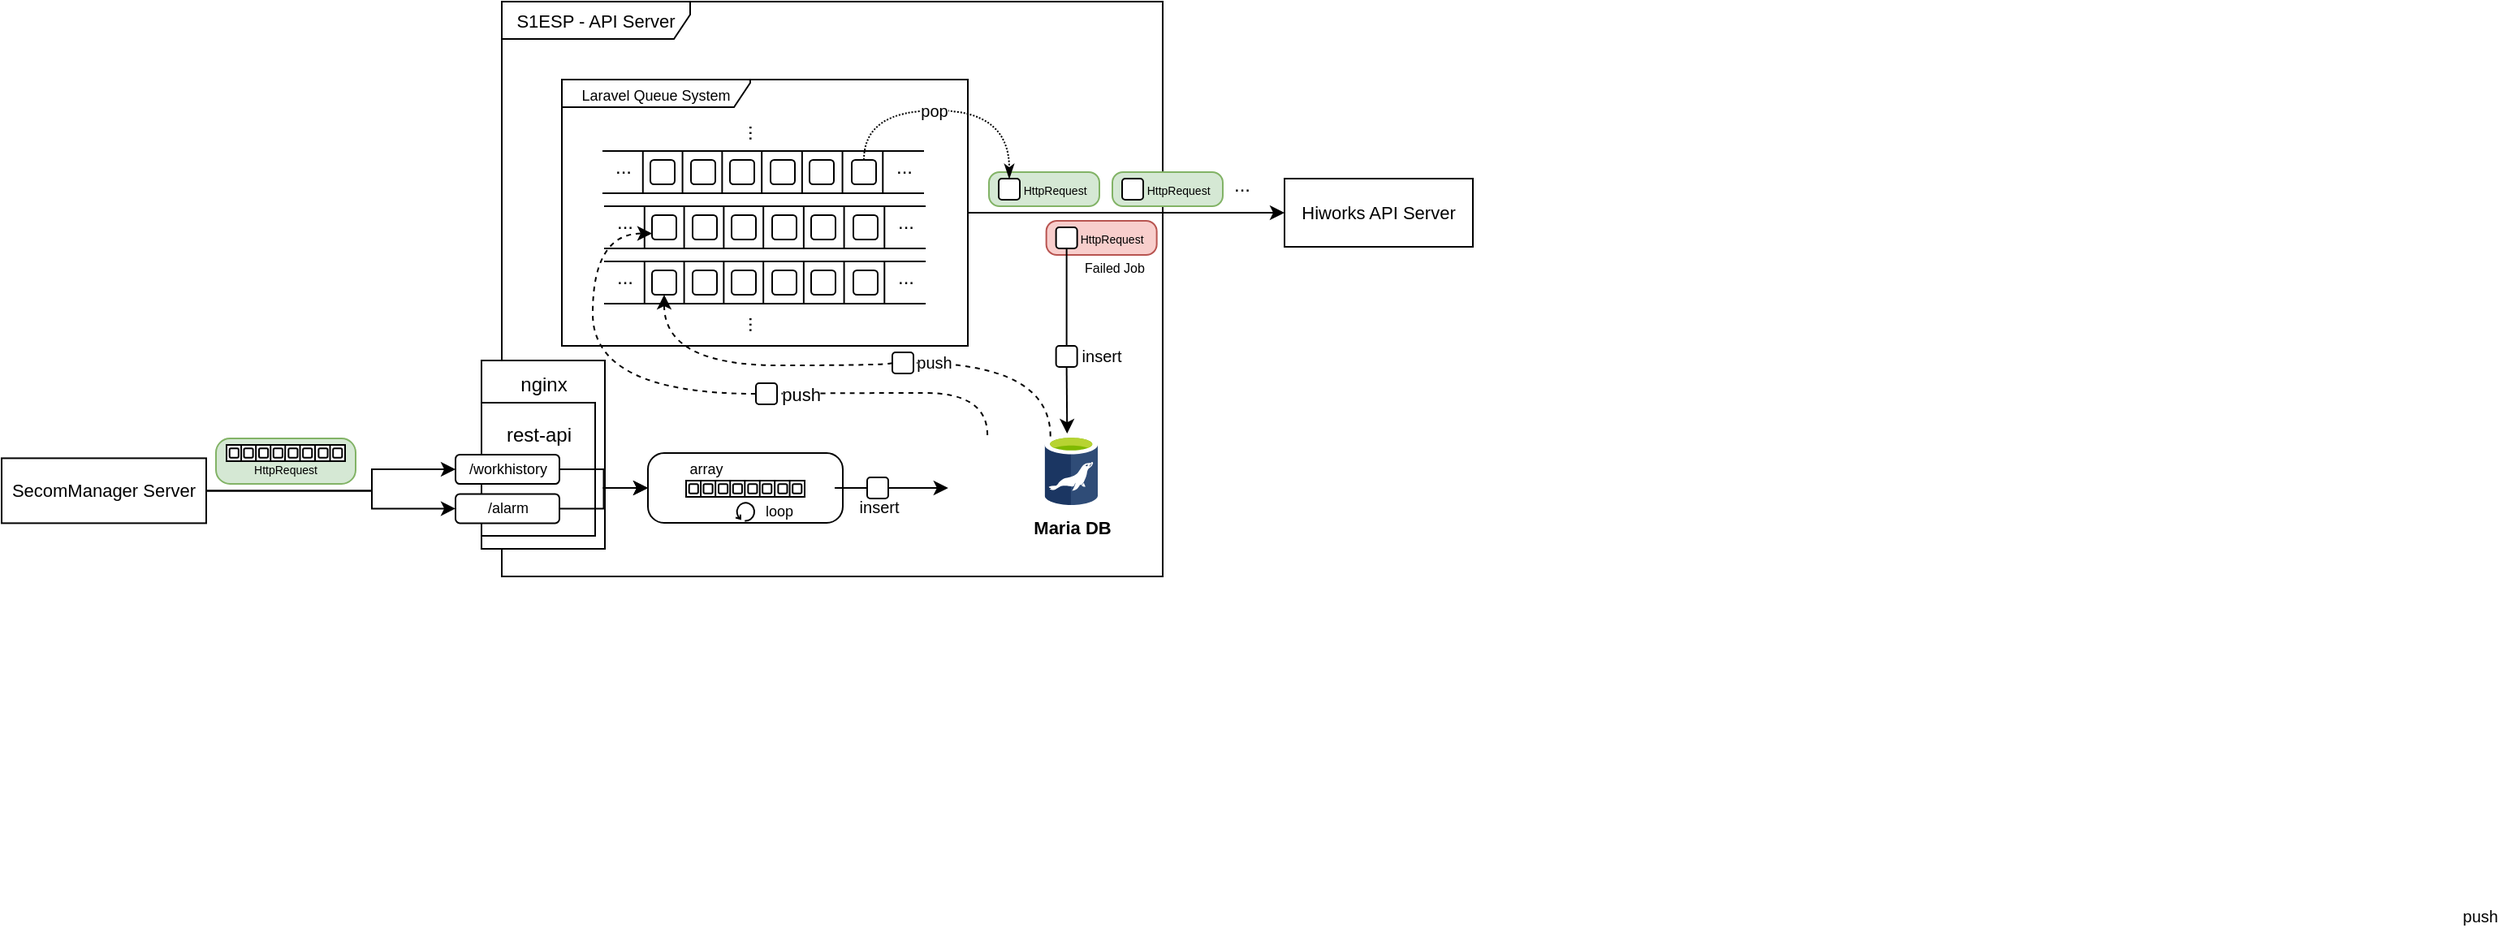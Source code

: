 <mxfile version="24.0.4" type="github">
  <diagram name="페이지-1" id="lGosDp3T9TM7N0VhiUiF">
    <mxGraphModel dx="1434" dy="761" grid="0" gridSize="10" guides="1" tooltips="1" connect="1" arrows="1" fold="1" page="1" pageScale="1" pageWidth="1169" pageHeight="827" math="0" shadow="0">
      <root>
        <mxCell id="0" />
        <mxCell id="1" parent="0" />
        <mxCell id="Lqf84lOBojtRBltQ2In1-2" value="&lt;font style=&quot;font-size: 11px;&quot;&gt;S1ESP - API Server&lt;/font&gt;" style="shape=umlFrame;whiteSpace=wrap;html=1;pointerEvents=0;width=116;height=23;" parent="1" vertex="1">
          <mxGeometry x="396" y="211" width="407" height="354" as="geometry" />
        </mxCell>
        <mxCell id="BP6PhcfmehH5XCsykjWn-40" style="edgeStyle=orthogonalEdgeStyle;rounded=0;orthogonalLoop=1;jettySize=auto;html=1;entryX=0;entryY=0.5;entryDx=0;entryDy=0;" edge="1" parent="1" source="Lqf84lOBojtRBltQ2In1-3" target="BP6PhcfmehH5XCsykjWn-104">
          <mxGeometry relative="1" as="geometry">
            <mxPoint x="290" y="524" as="targetPoint" />
            <Array as="points">
              <mxPoint x="316" y="512" />
              <mxPoint x="316" y="523" />
            </Array>
          </mxGeometry>
        </mxCell>
        <mxCell id="BP6PhcfmehH5XCsykjWn-208" style="edgeStyle=orthogonalEdgeStyle;rounded=0;orthogonalLoop=1;jettySize=auto;html=1;" edge="1" parent="1" source="Lqf84lOBojtRBltQ2In1-3" target="BP6PhcfmehH5XCsykjWn-103">
          <mxGeometry relative="1" as="geometry">
            <Array as="points">
              <mxPoint x="316" y="512" />
              <mxPoint x="316" y="499" />
            </Array>
          </mxGeometry>
        </mxCell>
        <mxCell id="Lqf84lOBojtRBltQ2In1-3" value="&lt;font style=&quot;font-size: 11px;&quot;&gt;SecomManager Server&lt;/font&gt;" style="html=1;whiteSpace=wrap;" parent="1" vertex="1">
          <mxGeometry x="88" y="492.2" width="126" height="40" as="geometry" />
        </mxCell>
        <mxCell id="Lqf84lOBojtRBltQ2In1-4" value="&lt;font style=&quot;font-size: 11px;&quot;&gt;Hiworks API Server&lt;/font&gt;" style="html=1;whiteSpace=wrap;" parent="1" vertex="1">
          <mxGeometry x="878" y="320" width="116" height="42" as="geometry" />
        </mxCell>
        <mxCell id="Lqf84lOBojtRBltQ2In1-8" value="" style="shape=image;verticalLabelPosition=bottom;labelBackgroundColor=default;verticalAlign=top;aspect=fixed;imageAspect=0;image=https://www.opc-router.de/wp-content/uploads/2021/03/mongodb_thumbnail.png;" parent="1" vertex="1">
          <mxGeometry x="670.91" y="478" width="48.33" height="65" as="geometry" />
        </mxCell>
        <mxCell id="Lqf84lOBojtRBltQ2In1-32" value="" style="group" parent="1" vertex="1" connectable="0">
          <mxGeometry x="459.5" y="337" width="197" height="26" as="geometry" />
        </mxCell>
        <mxCell id="Lqf84lOBojtRBltQ2In1-11" value="" style="shape=partialRectangle;whiteSpace=wrap;html=1;left=0;right=0;fillColor=none;" parent="Lqf84lOBojtRBltQ2In1-32" vertex="1">
          <mxGeometry width="97.579" height="26" as="geometry" />
        </mxCell>
        <mxCell id="Lqf84lOBojtRBltQ2In1-24" value="" style="endArrow=none;html=1;rounded=0;entryX=0.25;entryY=0;entryDx=0;entryDy=0;exitX=0.25;exitY=1;exitDx=0;exitDy=0;" parent="Lqf84lOBojtRBltQ2In1-32" source="Lqf84lOBojtRBltQ2In1-11" target="Lqf84lOBojtRBltQ2In1-11" edge="1">
          <mxGeometry width="50" height="50" relative="1" as="geometry">
            <mxPoint x="45.414" y="59.15" as="sourcePoint" />
            <mxPoint x="76.1" y="26.65" as="targetPoint" />
          </mxGeometry>
        </mxCell>
        <mxCell id="Lqf84lOBojtRBltQ2In1-25" value="" style="endArrow=none;html=1;rounded=0;entryX=0.5;entryY=0;entryDx=0;entryDy=0;exitX=0.5;exitY=1;exitDx=0;exitDy=0;" parent="Lqf84lOBojtRBltQ2In1-32" source="Lqf84lOBojtRBltQ2In1-11" target="Lqf84lOBojtRBltQ2In1-11" edge="1">
          <mxGeometry width="50" height="50" relative="1" as="geometry">
            <mxPoint x="48.483" y="32.5" as="sourcePoint" />
            <mxPoint x="48.483" y="-6.5" as="targetPoint" />
          </mxGeometry>
        </mxCell>
        <mxCell id="Lqf84lOBojtRBltQ2In1-26" value="" style="endArrow=none;html=1;rounded=0;entryX=0.75;entryY=0;entryDx=0;entryDy=0;exitX=0.75;exitY=1;exitDx=0;exitDy=0;" parent="Lqf84lOBojtRBltQ2In1-32" source="Lqf84lOBojtRBltQ2In1-11" target="Lqf84lOBojtRBltQ2In1-11" edge="1">
          <mxGeometry width="50" height="50" relative="1" as="geometry">
            <mxPoint x="54.62" y="39" as="sourcePoint" />
            <mxPoint x="54.62" as="targetPoint" />
          </mxGeometry>
        </mxCell>
        <mxCell id="Lqf84lOBojtRBltQ2In1-27" value="" style="shape=partialRectangle;whiteSpace=wrap;html=1;left=0;right=0;fillColor=none;" parent="Lqf84lOBojtRBltQ2In1-32" vertex="1">
          <mxGeometry x="97.579" width="99.421" height="26" as="geometry" />
        </mxCell>
        <mxCell id="Lqf84lOBojtRBltQ2In1-28" value="" style="endArrow=none;html=1;rounded=0;entryX=1;entryY=0;entryDx=0;entryDy=0;exitX=0;exitY=1;exitDx=0;exitDy=0;" parent="Lqf84lOBojtRBltQ2In1-32" source="Lqf84lOBojtRBltQ2In1-27" target="Lqf84lOBojtRBltQ2In1-11" edge="1">
          <mxGeometry width="50" height="50" relative="1" as="geometry">
            <mxPoint x="48.483" y="32.5" as="sourcePoint" />
            <mxPoint x="48.483" y="-6.5" as="targetPoint" />
          </mxGeometry>
        </mxCell>
        <mxCell id="Lqf84lOBojtRBltQ2In1-29" value="" style="endArrow=none;html=1;rounded=0;entryX=0.25;entryY=0;entryDx=0;entryDy=0;exitX=0.25;exitY=1;exitDx=0;exitDy=0;" parent="Lqf84lOBojtRBltQ2In1-32" source="Lqf84lOBojtRBltQ2In1-27" target="Lqf84lOBojtRBltQ2In1-27" edge="1">
          <mxGeometry width="50" height="50" relative="1" as="geometry">
            <mxPoint x="54.62" y="39" as="sourcePoint" />
            <mxPoint x="54.62" as="targetPoint" />
          </mxGeometry>
        </mxCell>
        <mxCell id="Lqf84lOBojtRBltQ2In1-30" value="" style="endArrow=none;html=1;rounded=0;entryX=0.5;entryY=0;entryDx=0;entryDy=0;exitX=0.5;exitY=1;exitDx=0;exitDy=0;" parent="Lqf84lOBojtRBltQ2In1-32" source="Lqf84lOBojtRBltQ2In1-27" target="Lqf84lOBojtRBltQ2In1-27" edge="1">
          <mxGeometry width="50" height="50" relative="1" as="geometry">
            <mxPoint x="60.757" y="45.5" as="sourcePoint" />
            <mxPoint x="60.757" y="6.5" as="targetPoint" />
          </mxGeometry>
        </mxCell>
        <mxCell id="Lqf84lOBojtRBltQ2In1-31" value="" style="endArrow=none;html=1;rounded=0;entryX=0.75;entryY=0;entryDx=0;entryDy=0;exitX=0.75;exitY=1;exitDx=0;exitDy=0;" parent="Lqf84lOBojtRBltQ2In1-32" source="Lqf84lOBojtRBltQ2In1-27" target="Lqf84lOBojtRBltQ2In1-27" edge="1">
          <mxGeometry width="50" height="50" relative="1" as="geometry">
            <mxPoint x="66.894" y="52" as="sourcePoint" />
            <mxPoint x="66.894" y="13" as="targetPoint" />
          </mxGeometry>
        </mxCell>
        <mxCell id="Lqf84lOBojtRBltQ2In1-36" value="" style="rounded=1;whiteSpace=wrap;html=1;" parent="Lqf84lOBojtRBltQ2In1-32" vertex="1">
          <mxGeometry x="78" y="5.5" width="15" height="15" as="geometry" />
        </mxCell>
        <mxCell id="Lqf84lOBojtRBltQ2In1-37" value="" style="rounded=1;whiteSpace=wrap;html=1;" parent="Lqf84lOBojtRBltQ2In1-32" vertex="1">
          <mxGeometry x="29" y="5.5" width="15" height="15" as="geometry" />
        </mxCell>
        <mxCell id="Lqf84lOBojtRBltQ2In1-38" value="" style="rounded=1;whiteSpace=wrap;html=1;" parent="Lqf84lOBojtRBltQ2In1-32" vertex="1">
          <mxGeometry x="54" y="5.5" width="15" height="15" as="geometry" />
        </mxCell>
        <mxCell id="Lqf84lOBojtRBltQ2In1-39" value="" style="rounded=1;whiteSpace=wrap;html=1;" parent="Lqf84lOBojtRBltQ2In1-32" vertex="1">
          <mxGeometry x="103" y="5.5" width="15" height="15" as="geometry" />
        </mxCell>
        <mxCell id="Lqf84lOBojtRBltQ2In1-40" value="" style="rounded=1;whiteSpace=wrap;html=1;" parent="Lqf84lOBojtRBltQ2In1-32" vertex="1">
          <mxGeometry x="127" y="5.5" width="15" height="15" as="geometry" />
        </mxCell>
        <mxCell id="Lqf84lOBojtRBltQ2In1-41" value="" style="rounded=1;whiteSpace=wrap;html=1;" parent="Lqf84lOBojtRBltQ2In1-32" vertex="1">
          <mxGeometry x="153" y="5.5" width="15" height="15" as="geometry" />
        </mxCell>
        <mxCell id="Lqf84lOBojtRBltQ2In1-43" value="..." style="text;html=1;align=center;verticalAlign=bottom;whiteSpace=wrap;rounded=0;" parent="Lqf84lOBojtRBltQ2In1-32" vertex="1">
          <mxGeometry x="6" y="6.75" width="12" height="12.5" as="geometry" />
        </mxCell>
        <mxCell id="Lqf84lOBojtRBltQ2In1-44" value="..." style="text;html=1;align=center;verticalAlign=bottom;whiteSpace=wrap;rounded=0;" parent="Lqf84lOBojtRBltQ2In1-32" vertex="1">
          <mxGeometry x="179" y="6.75" width="12" height="12.5" as="geometry" />
        </mxCell>
        <mxCell id="BP6PhcfmehH5XCsykjWn-3" value="&lt;div&gt;&lt;span style=&quot;background-color: initial;&quot;&gt;nginx&lt;/span&gt;&lt;/div&gt;&lt;div&gt;&lt;span style=&quot;background-color: initial;&quot;&gt;&lt;br&gt;&lt;/span&gt;&lt;/div&gt;&lt;div&gt;&lt;span style=&quot;background-color: initial;&quot;&gt;&lt;br&gt;&lt;/span&gt;&lt;/div&gt;&lt;div&gt;&lt;span style=&quot;background-color: initial;&quot;&gt;&lt;br&gt;&lt;/span&gt;&lt;/div&gt;&lt;div&gt;&lt;span style=&quot;background-color: initial;&quot;&gt;&lt;br&gt;&lt;/span&gt;&lt;/div&gt;&lt;div&gt;&lt;span style=&quot;background-color: initial;&quot;&gt;&lt;br&gt;&lt;/span&gt;&lt;/div&gt;&lt;div&gt;&lt;br&gt;&lt;/div&gt;" style="rounded=0;whiteSpace=wrap;html=1;" vertex="1" parent="1">
          <mxGeometry x="383.5" y="432" width="76" height="116" as="geometry" />
        </mxCell>
        <mxCell id="BP6PhcfmehH5XCsykjWn-5" value="&lt;div&gt;&lt;span style=&quot;background-color: initial;&quot;&gt;rest-api&lt;/span&gt;&lt;/div&gt;&lt;div&gt;&lt;span style=&quot;background-color: initial;&quot;&gt;&lt;br&gt;&lt;/span&gt;&lt;/div&gt;&lt;div&gt;&lt;span style=&quot;background-color: initial;&quot;&gt;&lt;br&gt;&lt;/span&gt;&lt;/div&gt;&lt;div&gt;&lt;span style=&quot;background-color: initial;&quot;&gt;&lt;br&gt;&lt;/span&gt;&lt;/div&gt;" style="rounded=0;whiteSpace=wrap;html=1;" vertex="1" parent="1">
          <mxGeometry x="383.5" y="458" width="70" height="82" as="geometry" />
        </mxCell>
        <mxCell id="BP6PhcfmehH5XCsykjWn-42" value="" style="group" vertex="1" connectable="0" parent="1">
          <mxGeometry x="458.5" y="303" width="197" height="26" as="geometry" />
        </mxCell>
        <mxCell id="BP6PhcfmehH5XCsykjWn-43" value="" style="shape=partialRectangle;whiteSpace=wrap;html=1;left=0;right=0;fillColor=none;" vertex="1" parent="BP6PhcfmehH5XCsykjWn-42">
          <mxGeometry width="97.579" height="26" as="geometry" />
        </mxCell>
        <mxCell id="BP6PhcfmehH5XCsykjWn-44" value="" style="endArrow=none;html=1;rounded=0;entryX=0.25;entryY=0;entryDx=0;entryDy=0;exitX=0.25;exitY=1;exitDx=0;exitDy=0;" edge="1" parent="BP6PhcfmehH5XCsykjWn-42" source="BP6PhcfmehH5XCsykjWn-43" target="BP6PhcfmehH5XCsykjWn-43">
          <mxGeometry width="50" height="50" relative="1" as="geometry">
            <mxPoint x="45.414" y="59.15" as="sourcePoint" />
            <mxPoint x="76.1" y="26.65" as="targetPoint" />
          </mxGeometry>
        </mxCell>
        <mxCell id="BP6PhcfmehH5XCsykjWn-45" value="" style="endArrow=none;html=1;rounded=0;entryX=0.5;entryY=0;entryDx=0;entryDy=0;exitX=0.5;exitY=1;exitDx=0;exitDy=0;" edge="1" parent="BP6PhcfmehH5XCsykjWn-42" source="BP6PhcfmehH5XCsykjWn-43" target="BP6PhcfmehH5XCsykjWn-43">
          <mxGeometry width="50" height="50" relative="1" as="geometry">
            <mxPoint x="48.483" y="32.5" as="sourcePoint" />
            <mxPoint x="48.483" y="-6.5" as="targetPoint" />
          </mxGeometry>
        </mxCell>
        <mxCell id="BP6PhcfmehH5XCsykjWn-46" value="" style="endArrow=none;html=1;rounded=0;entryX=0.75;entryY=0;entryDx=0;entryDy=0;exitX=0.75;exitY=1;exitDx=0;exitDy=0;" edge="1" parent="BP6PhcfmehH5XCsykjWn-42" source="BP6PhcfmehH5XCsykjWn-43" target="BP6PhcfmehH5XCsykjWn-43">
          <mxGeometry width="50" height="50" relative="1" as="geometry">
            <mxPoint x="54.62" y="39" as="sourcePoint" />
            <mxPoint x="54.62" as="targetPoint" />
          </mxGeometry>
        </mxCell>
        <mxCell id="BP6PhcfmehH5XCsykjWn-47" value="" style="shape=partialRectangle;whiteSpace=wrap;html=1;left=0;right=0;fillColor=none;" vertex="1" parent="BP6PhcfmehH5XCsykjWn-42">
          <mxGeometry x="97.579" width="99.421" height="26" as="geometry" />
        </mxCell>
        <mxCell id="BP6PhcfmehH5XCsykjWn-48" value="" style="endArrow=none;html=1;rounded=0;entryX=1;entryY=0;entryDx=0;entryDy=0;exitX=0;exitY=1;exitDx=0;exitDy=0;" edge="1" parent="BP6PhcfmehH5XCsykjWn-42" source="BP6PhcfmehH5XCsykjWn-47" target="BP6PhcfmehH5XCsykjWn-43">
          <mxGeometry width="50" height="50" relative="1" as="geometry">
            <mxPoint x="48.483" y="32.5" as="sourcePoint" />
            <mxPoint x="48.483" y="-6.5" as="targetPoint" />
          </mxGeometry>
        </mxCell>
        <mxCell id="BP6PhcfmehH5XCsykjWn-49" value="" style="endArrow=none;html=1;rounded=0;entryX=0.25;entryY=0;entryDx=0;entryDy=0;exitX=0.25;exitY=1;exitDx=0;exitDy=0;" edge="1" parent="BP6PhcfmehH5XCsykjWn-42" source="BP6PhcfmehH5XCsykjWn-47" target="BP6PhcfmehH5XCsykjWn-47">
          <mxGeometry width="50" height="50" relative="1" as="geometry">
            <mxPoint x="54.62" y="39" as="sourcePoint" />
            <mxPoint x="54.62" as="targetPoint" />
          </mxGeometry>
        </mxCell>
        <mxCell id="BP6PhcfmehH5XCsykjWn-50" value="" style="endArrow=none;html=1;rounded=0;entryX=0.5;entryY=0;entryDx=0;entryDy=0;exitX=0.5;exitY=1;exitDx=0;exitDy=0;" edge="1" parent="BP6PhcfmehH5XCsykjWn-42" source="BP6PhcfmehH5XCsykjWn-47" target="BP6PhcfmehH5XCsykjWn-47">
          <mxGeometry width="50" height="50" relative="1" as="geometry">
            <mxPoint x="60.757" y="45.5" as="sourcePoint" />
            <mxPoint x="60.757" y="6.5" as="targetPoint" />
          </mxGeometry>
        </mxCell>
        <mxCell id="BP6PhcfmehH5XCsykjWn-51" value="" style="endArrow=none;html=1;rounded=0;entryX=0.75;entryY=0;entryDx=0;entryDy=0;exitX=0.75;exitY=1;exitDx=0;exitDy=0;" edge="1" parent="BP6PhcfmehH5XCsykjWn-42" source="BP6PhcfmehH5XCsykjWn-47" target="BP6PhcfmehH5XCsykjWn-47">
          <mxGeometry width="50" height="50" relative="1" as="geometry">
            <mxPoint x="66.894" y="52" as="sourcePoint" />
            <mxPoint x="66.894" y="13" as="targetPoint" />
          </mxGeometry>
        </mxCell>
        <mxCell id="BP6PhcfmehH5XCsykjWn-52" value="" style="rounded=1;whiteSpace=wrap;html=1;" vertex="1" parent="BP6PhcfmehH5XCsykjWn-42">
          <mxGeometry x="78" y="5.5" width="15" height="15" as="geometry" />
        </mxCell>
        <mxCell id="BP6PhcfmehH5XCsykjWn-53" value="" style="rounded=1;whiteSpace=wrap;html=1;" vertex="1" parent="BP6PhcfmehH5XCsykjWn-42">
          <mxGeometry x="29" y="5.5" width="15" height="15" as="geometry" />
        </mxCell>
        <mxCell id="BP6PhcfmehH5XCsykjWn-54" value="" style="rounded=1;whiteSpace=wrap;html=1;" vertex="1" parent="BP6PhcfmehH5XCsykjWn-42">
          <mxGeometry x="54" y="5.5" width="15" height="15" as="geometry" />
        </mxCell>
        <mxCell id="BP6PhcfmehH5XCsykjWn-55" value="" style="rounded=1;whiteSpace=wrap;html=1;" vertex="1" parent="BP6PhcfmehH5XCsykjWn-42">
          <mxGeometry x="103" y="5.5" width="15" height="15" as="geometry" />
        </mxCell>
        <mxCell id="BP6PhcfmehH5XCsykjWn-56" value="" style="rounded=1;whiteSpace=wrap;html=1;" vertex="1" parent="BP6PhcfmehH5XCsykjWn-42">
          <mxGeometry x="127" y="5.5" width="15" height="15" as="geometry" />
        </mxCell>
        <mxCell id="BP6PhcfmehH5XCsykjWn-57" value="" style="rounded=1;whiteSpace=wrap;html=1;" vertex="1" parent="BP6PhcfmehH5XCsykjWn-42">
          <mxGeometry x="153" y="5.5" width="15" height="15" as="geometry" />
        </mxCell>
        <mxCell id="BP6PhcfmehH5XCsykjWn-58" value="..." style="text;html=1;align=center;verticalAlign=bottom;whiteSpace=wrap;rounded=0;" vertex="1" parent="BP6PhcfmehH5XCsykjWn-42">
          <mxGeometry x="6" y="6.75" width="12" height="12.5" as="geometry" />
        </mxCell>
        <mxCell id="BP6PhcfmehH5XCsykjWn-59" value="..." style="text;html=1;align=center;verticalAlign=bottom;whiteSpace=wrap;rounded=0;" vertex="1" parent="BP6PhcfmehH5XCsykjWn-42">
          <mxGeometry x="179" y="6.75" width="12" height="12.5" as="geometry" />
        </mxCell>
        <mxCell id="BP6PhcfmehH5XCsykjWn-128" style="edgeStyle=orthogonalEdgeStyle;rounded=0;orthogonalLoop=1;jettySize=auto;html=1;entryX=0;entryY=0.5;entryDx=0;entryDy=0;" edge="1" parent="1" source="BP6PhcfmehH5XCsykjWn-80" target="Lqf84lOBojtRBltQ2In1-4">
          <mxGeometry relative="1" as="geometry" />
        </mxCell>
        <mxCell id="BP6PhcfmehH5XCsykjWn-80" value="&lt;font style=&quot;font-size: 9px;&quot;&gt;Laravel Queue System&lt;/font&gt;" style="shape=umlFrame;whiteSpace=wrap;html=1;pointerEvents=0;width=116;height=17;" vertex="1" parent="1">
          <mxGeometry x="433" y="259" width="250" height="164" as="geometry" />
        </mxCell>
        <mxCell id="BP6PhcfmehH5XCsykjWn-81" value="" style="group" vertex="1" connectable="0" parent="1">
          <mxGeometry x="459.5" y="371" width="197" height="26" as="geometry" />
        </mxCell>
        <mxCell id="BP6PhcfmehH5XCsykjWn-82" value="" style="shape=partialRectangle;whiteSpace=wrap;html=1;left=0;right=0;fillColor=none;" vertex="1" parent="BP6PhcfmehH5XCsykjWn-81">
          <mxGeometry width="97.579" height="26" as="geometry" />
        </mxCell>
        <mxCell id="BP6PhcfmehH5XCsykjWn-83" value="" style="endArrow=none;html=1;rounded=0;entryX=0.25;entryY=0;entryDx=0;entryDy=0;exitX=0.25;exitY=1;exitDx=0;exitDy=0;" edge="1" parent="BP6PhcfmehH5XCsykjWn-81" source="BP6PhcfmehH5XCsykjWn-82" target="BP6PhcfmehH5XCsykjWn-82">
          <mxGeometry width="50" height="50" relative="1" as="geometry">
            <mxPoint x="45.414" y="59.15" as="sourcePoint" />
            <mxPoint x="76.1" y="26.65" as="targetPoint" />
          </mxGeometry>
        </mxCell>
        <mxCell id="BP6PhcfmehH5XCsykjWn-84" value="" style="endArrow=none;html=1;rounded=0;entryX=0.5;entryY=0;entryDx=0;entryDy=0;exitX=0.5;exitY=1;exitDx=0;exitDy=0;" edge="1" parent="BP6PhcfmehH5XCsykjWn-81" source="BP6PhcfmehH5XCsykjWn-82" target="BP6PhcfmehH5XCsykjWn-82">
          <mxGeometry width="50" height="50" relative="1" as="geometry">
            <mxPoint x="48.483" y="32.5" as="sourcePoint" />
            <mxPoint x="48.483" y="-6.5" as="targetPoint" />
          </mxGeometry>
        </mxCell>
        <mxCell id="BP6PhcfmehH5XCsykjWn-85" value="" style="endArrow=none;html=1;rounded=0;entryX=0.75;entryY=0;entryDx=0;entryDy=0;exitX=0.75;exitY=1;exitDx=0;exitDy=0;" edge="1" parent="BP6PhcfmehH5XCsykjWn-81" source="BP6PhcfmehH5XCsykjWn-82" target="BP6PhcfmehH5XCsykjWn-82">
          <mxGeometry width="50" height="50" relative="1" as="geometry">
            <mxPoint x="54.62" y="39" as="sourcePoint" />
            <mxPoint x="54.62" as="targetPoint" />
          </mxGeometry>
        </mxCell>
        <mxCell id="BP6PhcfmehH5XCsykjWn-86" value="" style="shape=partialRectangle;whiteSpace=wrap;html=1;left=0;right=0;fillColor=none;" vertex="1" parent="BP6PhcfmehH5XCsykjWn-81">
          <mxGeometry x="97.579" width="99.421" height="26" as="geometry" />
        </mxCell>
        <mxCell id="BP6PhcfmehH5XCsykjWn-87" value="" style="endArrow=none;html=1;rounded=0;entryX=1;entryY=0;entryDx=0;entryDy=0;exitX=0;exitY=1;exitDx=0;exitDy=0;" edge="1" parent="BP6PhcfmehH5XCsykjWn-81" source="BP6PhcfmehH5XCsykjWn-86" target="BP6PhcfmehH5XCsykjWn-82">
          <mxGeometry width="50" height="50" relative="1" as="geometry">
            <mxPoint x="48.483" y="32.5" as="sourcePoint" />
            <mxPoint x="48.483" y="-6.5" as="targetPoint" />
          </mxGeometry>
        </mxCell>
        <mxCell id="BP6PhcfmehH5XCsykjWn-88" value="" style="endArrow=none;html=1;rounded=0;entryX=0.25;entryY=0;entryDx=0;entryDy=0;exitX=0.25;exitY=1;exitDx=0;exitDy=0;" edge="1" parent="BP6PhcfmehH5XCsykjWn-81" source="BP6PhcfmehH5XCsykjWn-86" target="BP6PhcfmehH5XCsykjWn-86">
          <mxGeometry width="50" height="50" relative="1" as="geometry">
            <mxPoint x="54.62" y="39" as="sourcePoint" />
            <mxPoint x="54.62" as="targetPoint" />
          </mxGeometry>
        </mxCell>
        <mxCell id="BP6PhcfmehH5XCsykjWn-89" value="" style="endArrow=none;html=1;rounded=0;entryX=0.5;entryY=0;entryDx=0;entryDy=0;exitX=0.5;exitY=1;exitDx=0;exitDy=0;" edge="1" parent="BP6PhcfmehH5XCsykjWn-81" source="BP6PhcfmehH5XCsykjWn-86" target="BP6PhcfmehH5XCsykjWn-86">
          <mxGeometry width="50" height="50" relative="1" as="geometry">
            <mxPoint x="60.757" y="45.5" as="sourcePoint" />
            <mxPoint x="60.757" y="6.5" as="targetPoint" />
          </mxGeometry>
        </mxCell>
        <mxCell id="BP6PhcfmehH5XCsykjWn-90" value="" style="endArrow=none;html=1;rounded=0;entryX=0.75;entryY=0;entryDx=0;entryDy=0;exitX=0.75;exitY=1;exitDx=0;exitDy=0;" edge="1" parent="BP6PhcfmehH5XCsykjWn-81" source="BP6PhcfmehH5XCsykjWn-86" target="BP6PhcfmehH5XCsykjWn-86">
          <mxGeometry width="50" height="50" relative="1" as="geometry">
            <mxPoint x="66.894" y="52" as="sourcePoint" />
            <mxPoint x="66.894" y="13" as="targetPoint" />
          </mxGeometry>
        </mxCell>
        <mxCell id="BP6PhcfmehH5XCsykjWn-91" value="" style="rounded=1;whiteSpace=wrap;html=1;" vertex="1" parent="BP6PhcfmehH5XCsykjWn-81">
          <mxGeometry x="78" y="5.5" width="15" height="15" as="geometry" />
        </mxCell>
        <mxCell id="BP6PhcfmehH5XCsykjWn-92" value="" style="rounded=1;whiteSpace=wrap;html=1;" vertex="1" parent="BP6PhcfmehH5XCsykjWn-81">
          <mxGeometry x="29" y="5.5" width="15" height="15" as="geometry" />
        </mxCell>
        <mxCell id="BP6PhcfmehH5XCsykjWn-93" value="" style="rounded=1;whiteSpace=wrap;html=1;" vertex="1" parent="BP6PhcfmehH5XCsykjWn-81">
          <mxGeometry x="54" y="5.5" width="15" height="15" as="geometry" />
        </mxCell>
        <mxCell id="BP6PhcfmehH5XCsykjWn-94" value="" style="rounded=1;whiteSpace=wrap;html=1;" vertex="1" parent="BP6PhcfmehH5XCsykjWn-81">
          <mxGeometry x="103" y="5.5" width="15" height="15" as="geometry" />
        </mxCell>
        <mxCell id="BP6PhcfmehH5XCsykjWn-95" value="" style="rounded=1;whiteSpace=wrap;html=1;" vertex="1" parent="BP6PhcfmehH5XCsykjWn-81">
          <mxGeometry x="127" y="5.5" width="15" height="15" as="geometry" />
        </mxCell>
        <mxCell id="BP6PhcfmehH5XCsykjWn-96" value="&lt;span style=&quot;color: rgba(0, 0, 0, 0); font-family: monospace; font-size: 0px; text-align: start; text-wrap: nowrap;&quot;&gt;%3CmxGraphModel%3E%3Croot%3E%3CmxCell%20id%3D%220%22%2F%3E%3CmxCell%20id%3D%221%22%20parent%3D%220%22%2F%3E%3CmxCell%20id%3D%222%22%20value%3D%22%26lt%3Bfont%20style%3D%26quot%3Bfont-size%3A%209px%3B%26quot%3B%26gt%3Barray%26lt%3B%2Ffont%26gt%3B%22%20style%3D%22text%3Bhtml%3D1%3Balign%3Dcenter%3BverticalAlign%3Dmiddle%3BwhiteSpace%3Dwrap%3Brounded%3D0%3B%22%20vertex%3D%221%22%20parent%3D%221%22%3E%3CmxGeometry%20x%3D%22486%22%20y%3D%22507.0%22%20width%3D%2242%22%20height%3D%2210%22%20as%3D%22geometry%22%2F%3E%3C%2FmxCell%3E%3C%2Froot%3E%3C%2FmxGraphModel%3E&lt;/span&gt;" style="rounded=1;whiteSpace=wrap;html=1;" vertex="1" parent="BP6PhcfmehH5XCsykjWn-81">
          <mxGeometry x="153" y="5.5" width="15" height="15" as="geometry" />
        </mxCell>
        <mxCell id="BP6PhcfmehH5XCsykjWn-97" value="..." style="text;html=1;align=center;verticalAlign=bottom;whiteSpace=wrap;rounded=0;" vertex="1" parent="BP6PhcfmehH5XCsykjWn-81">
          <mxGeometry x="6" y="6.75" width="12" height="12.5" as="geometry" />
        </mxCell>
        <mxCell id="BP6PhcfmehH5XCsykjWn-98" value="..." style="text;html=1;align=center;verticalAlign=bottom;whiteSpace=wrap;rounded=0;" vertex="1" parent="BP6PhcfmehH5XCsykjWn-81">
          <mxGeometry x="179" y="6.75" width="12" height="12.5" as="geometry" />
        </mxCell>
        <mxCell id="BP6PhcfmehH5XCsykjWn-99" value="..." style="text;html=1;align=center;verticalAlign=bottom;whiteSpace=wrap;rounded=0;rotation=90;" vertex="1" parent="1">
          <mxGeometry x="543.58" y="404" width="12" height="12.5" as="geometry" />
        </mxCell>
        <mxCell id="BP6PhcfmehH5XCsykjWn-100" value="..." style="text;html=1;align=center;verticalAlign=bottom;whiteSpace=wrap;rounded=0;rotation=90;" vertex="1" parent="1">
          <mxGeometry x="543.58" y="286" width="12" height="12.5" as="geometry" />
        </mxCell>
        <mxCell id="BP6PhcfmehH5XCsykjWn-103" value="/workhistory" style="rounded=1;whiteSpace=wrap;html=1;fontSize=9;" vertex="1" parent="1">
          <mxGeometry x="367.5" y="490" width="64" height="18" as="geometry" />
        </mxCell>
        <mxCell id="BP6PhcfmehH5XCsykjWn-104" value="/alarm" style="rounded=1;whiteSpace=wrap;html=1;fontSize=9;" vertex="1" parent="1">
          <mxGeometry x="367.5" y="514.2" width="64" height="18" as="geometry" />
        </mxCell>
        <mxCell id="BP6PhcfmehH5XCsykjWn-115" style="edgeStyle=orthogonalEdgeStyle;rounded=0;orthogonalLoop=1;jettySize=auto;html=1;entryX=0;entryY=0.5;entryDx=0;entryDy=0;" edge="1" parent="1" source="BP6PhcfmehH5XCsykjWn-160" target="Lqf84lOBojtRBltQ2In1-8">
          <mxGeometry relative="1" as="geometry" />
        </mxCell>
        <mxCell id="BP6PhcfmehH5XCsykjWn-166" value="insert" style="edgeLabel;html=1;align=center;verticalAlign=middle;resizable=0;points=[];fontSize=10;" vertex="1" connectable="0" parent="BP6PhcfmehH5XCsykjWn-115">
          <mxGeometry x="-0.424" y="3" relative="1" as="geometry">
            <mxPoint x="-19" y="14" as="offset" />
          </mxGeometry>
        </mxCell>
        <mxCell id="BP6PhcfmehH5XCsykjWn-110" value="" style="points=[[0.25,0,0],[0.5,0,0],[0.75,0,0],[1,0.25,0],[1,0.5,0],[1,0.75,0],[0.75,1,0],[0.5,1,0],[0.25,1,0],[0,0.75,0],[0,0.5,0],[0,0.25,0]];shape=mxgraph.bpmn.task;whiteSpace=wrap;rectStyle=rounded;size=10;html=1;container=1;expand=0;collapsible=0;taskMarker=abstract;isLoopStandard=1;" vertex="1" parent="1">
          <mxGeometry x="486" y="489" width="120" height="43" as="geometry" />
        </mxCell>
        <mxCell id="BP6PhcfmehH5XCsykjWn-15" value="" style="group" vertex="1" connectable="0" parent="BP6PhcfmehH5XCsykjWn-110">
          <mxGeometry x="23.5" y="16.97" width="73" height="10" as="geometry" />
        </mxCell>
        <mxCell id="BP6PhcfmehH5XCsykjWn-16" value="" style="shape=partialRectangle;whiteSpace=wrap;html=1;left=0;right=0;fillColor=none;" vertex="1" parent="BP6PhcfmehH5XCsykjWn-15">
          <mxGeometry width="36.159" height="10" as="geometry" />
        </mxCell>
        <mxCell id="BP6PhcfmehH5XCsykjWn-17" value="" style="endArrow=none;html=1;rounded=0;entryX=0.25;entryY=0;entryDx=0;entryDy=0;exitX=0.25;exitY=1;exitDx=0;exitDy=0;" edge="1" parent="BP6PhcfmehH5XCsykjWn-15" source="BP6PhcfmehH5XCsykjWn-16" target="BP6PhcfmehH5XCsykjWn-16">
          <mxGeometry width="50" height="50" relative="1" as="geometry">
            <mxPoint x="16.829" y="22.75" as="sourcePoint" />
            <mxPoint x="28.199" y="10.25" as="targetPoint" />
          </mxGeometry>
        </mxCell>
        <mxCell id="BP6PhcfmehH5XCsykjWn-18" value="" style="endArrow=none;html=1;rounded=0;entryX=0.5;entryY=0;entryDx=0;entryDy=0;exitX=0.5;exitY=1;exitDx=0;exitDy=0;" edge="1" parent="BP6PhcfmehH5XCsykjWn-15" source="BP6PhcfmehH5XCsykjWn-16" target="BP6PhcfmehH5XCsykjWn-16">
          <mxGeometry width="50" height="50" relative="1" as="geometry">
            <mxPoint x="17.966" y="12.5" as="sourcePoint" />
            <mxPoint x="17.966" y="-2.5" as="targetPoint" />
          </mxGeometry>
        </mxCell>
        <mxCell id="BP6PhcfmehH5XCsykjWn-19" value="" style="endArrow=none;html=1;rounded=0;entryX=0.75;entryY=0;entryDx=0;entryDy=0;exitX=0.75;exitY=1;exitDx=0;exitDy=0;" edge="1" parent="BP6PhcfmehH5XCsykjWn-15" source="BP6PhcfmehH5XCsykjWn-16" target="BP6PhcfmehH5XCsykjWn-16">
          <mxGeometry width="50" height="50" relative="1" as="geometry">
            <mxPoint x="20.24" y="15" as="sourcePoint" />
            <mxPoint x="20.24" as="targetPoint" />
          </mxGeometry>
        </mxCell>
        <mxCell id="BP6PhcfmehH5XCsykjWn-20" value="" style="shape=partialRectangle;whiteSpace=wrap;html=1;left=0;right=0;fillColor=none;" vertex="1" parent="BP6PhcfmehH5XCsykjWn-15">
          <mxGeometry x="36.159" width="36.841" height="10" as="geometry" />
        </mxCell>
        <mxCell id="BP6PhcfmehH5XCsykjWn-21" value="" style="endArrow=none;html=1;rounded=0;entryX=1;entryY=0;entryDx=0;entryDy=0;exitX=0;exitY=1;exitDx=0;exitDy=0;" edge="1" parent="BP6PhcfmehH5XCsykjWn-15" source="BP6PhcfmehH5XCsykjWn-20" target="BP6PhcfmehH5XCsykjWn-16">
          <mxGeometry width="50" height="50" relative="1" as="geometry">
            <mxPoint x="17.966" y="12.5" as="sourcePoint" />
            <mxPoint x="17.966" y="-2.5" as="targetPoint" />
          </mxGeometry>
        </mxCell>
        <mxCell id="BP6PhcfmehH5XCsykjWn-22" value="" style="endArrow=none;html=1;rounded=0;entryX=0.25;entryY=0;entryDx=0;entryDy=0;exitX=0.25;exitY=1;exitDx=0;exitDy=0;" edge="1" parent="BP6PhcfmehH5XCsykjWn-15" source="BP6PhcfmehH5XCsykjWn-20" target="BP6PhcfmehH5XCsykjWn-20">
          <mxGeometry width="50" height="50" relative="1" as="geometry">
            <mxPoint x="20.24" y="15" as="sourcePoint" />
            <mxPoint x="20.24" as="targetPoint" />
          </mxGeometry>
        </mxCell>
        <mxCell id="BP6PhcfmehH5XCsykjWn-23" value="" style="endArrow=none;html=1;rounded=0;entryX=0.5;entryY=0;entryDx=0;entryDy=0;exitX=0.5;exitY=1;exitDx=0;exitDy=0;" edge="1" parent="BP6PhcfmehH5XCsykjWn-15" source="BP6PhcfmehH5XCsykjWn-20" target="BP6PhcfmehH5XCsykjWn-20">
          <mxGeometry width="50" height="50" relative="1" as="geometry">
            <mxPoint x="22.514" y="17.5" as="sourcePoint" />
            <mxPoint x="22.514" y="2.5" as="targetPoint" />
          </mxGeometry>
        </mxCell>
        <mxCell id="BP6PhcfmehH5XCsykjWn-24" value="" style="endArrow=none;html=1;rounded=0;entryX=0.75;entryY=0;entryDx=0;entryDy=0;exitX=0.75;exitY=1;exitDx=0;exitDy=0;" edge="1" parent="BP6PhcfmehH5XCsykjWn-15" source="BP6PhcfmehH5XCsykjWn-20" target="BP6PhcfmehH5XCsykjWn-20">
          <mxGeometry width="50" height="50" relative="1" as="geometry">
            <mxPoint x="24.788" y="20" as="sourcePoint" />
            <mxPoint x="24.788" y="5" as="targetPoint" />
          </mxGeometry>
        </mxCell>
        <mxCell id="BP6PhcfmehH5XCsykjWn-25" value="" style="rounded=1;whiteSpace=wrap;html=1;" vertex="1" parent="BP6PhcfmehH5XCsykjWn-15">
          <mxGeometry x="28.904" y="2.115" width="5.558" height="5.769" as="geometry" />
        </mxCell>
        <mxCell id="BP6PhcfmehH5XCsykjWn-26" value="" style="rounded=1;whiteSpace=wrap;html=1;" vertex="1" parent="BP6PhcfmehH5XCsykjWn-15">
          <mxGeometry x="10.746" y="2.115" width="5.558" height="5.769" as="geometry" />
        </mxCell>
        <mxCell id="BP6PhcfmehH5XCsykjWn-27" value="" style="rounded=1;whiteSpace=wrap;html=1;" vertex="1" parent="BP6PhcfmehH5XCsykjWn-15">
          <mxGeometry x="20.01" y="2.115" width="5.558" height="5.769" as="geometry" />
        </mxCell>
        <mxCell id="BP6PhcfmehH5XCsykjWn-28" value="" style="rounded=1;whiteSpace=wrap;html=1;" vertex="1" parent="BP6PhcfmehH5XCsykjWn-15">
          <mxGeometry x="38.168" y="2.115" width="5.558" height="5.769" as="geometry" />
        </mxCell>
        <mxCell id="BP6PhcfmehH5XCsykjWn-29" value="" style="rounded=1;whiteSpace=wrap;html=1;" vertex="1" parent="BP6PhcfmehH5XCsykjWn-15">
          <mxGeometry x="47.061" y="2.115" width="5.558" height="5.769" as="geometry" />
        </mxCell>
        <mxCell id="BP6PhcfmehH5XCsykjWn-30" value="" style="rounded=1;whiteSpace=wrap;html=1;" vertex="1" parent="BP6PhcfmehH5XCsykjWn-15">
          <mxGeometry x="56.695" y="2.115" width="5.558" height="5.769" as="geometry" />
        </mxCell>
        <mxCell id="BP6PhcfmehH5XCsykjWn-34" value="" style="endArrow=none;html=1;rounded=0;entryX=0;entryY=0;entryDx=0;entryDy=0;exitX=0;exitY=1;exitDx=0;exitDy=0;" edge="1" parent="BP6PhcfmehH5XCsykjWn-15" source="BP6PhcfmehH5XCsykjWn-16" target="BP6PhcfmehH5XCsykjWn-16">
          <mxGeometry width="50" height="50" relative="1" as="geometry">
            <mxPoint x="12.599" y="13.846" as="sourcePoint" />
            <mxPoint x="12.599" y="3.846" as="targetPoint" />
          </mxGeometry>
        </mxCell>
        <mxCell id="BP6PhcfmehH5XCsykjWn-35" value="" style="endArrow=none;html=1;rounded=0;entryX=1;entryY=0;entryDx=0;entryDy=0;exitX=1;exitY=1;exitDx=0;exitDy=0;" edge="1" parent="BP6PhcfmehH5XCsykjWn-15" source="BP6PhcfmehH5XCsykjWn-20" target="BP6PhcfmehH5XCsykjWn-20">
          <mxGeometry width="50" height="50" relative="1" as="geometry">
            <mxPoint x="16.305" y="17.692" as="sourcePoint" />
            <mxPoint x="16.305" y="7.692" as="targetPoint" />
          </mxGeometry>
        </mxCell>
        <mxCell id="BP6PhcfmehH5XCsykjWn-36" value="" style="rounded=1;whiteSpace=wrap;html=1;" vertex="1" parent="BP6PhcfmehH5XCsykjWn-15">
          <mxGeometry x="1.853" y="2.115" width="5.558" height="5.769" as="geometry" />
        </mxCell>
        <mxCell id="BP6PhcfmehH5XCsykjWn-37" value="" style="rounded=1;whiteSpace=wrap;html=1;" vertex="1" parent="BP6PhcfmehH5XCsykjWn-15">
          <mxGeometry x="65.589" y="2.115" width="5.558" height="5.769" as="geometry" />
        </mxCell>
        <mxCell id="BP6PhcfmehH5XCsykjWn-107" value="&lt;font style=&quot;font-size: 9px;&quot;&gt;array&lt;/font&gt;" style="text;html=1;align=center;verticalAlign=middle;whiteSpace=wrap;rounded=0;" vertex="1" parent="BP6PhcfmehH5XCsykjWn-110">
          <mxGeometry x="15" y="4.3" width="42" height="10" as="geometry" />
        </mxCell>
        <mxCell id="BP6PhcfmehH5XCsykjWn-119" value="&lt;font style=&quot;font-size: 9px;&quot;&gt;loop&lt;/font&gt;" style="text;html=1;align=center;verticalAlign=middle;whiteSpace=wrap;rounded=0;" vertex="1" parent="BP6PhcfmehH5XCsykjWn-110">
          <mxGeometry x="60" y="30.3" width="42" height="10" as="geometry" />
        </mxCell>
        <mxCell id="BP6PhcfmehH5XCsykjWn-114" style="edgeStyle=orthogonalEdgeStyle;rounded=0;orthogonalLoop=1;jettySize=auto;html=1;entryX=0;entryY=0.5;entryDx=0;entryDy=0;entryPerimeter=0;" edge="1" parent="1" source="BP6PhcfmehH5XCsykjWn-104" target="BP6PhcfmehH5XCsykjWn-110">
          <mxGeometry relative="1" as="geometry" />
        </mxCell>
        <mxCell id="BP6PhcfmehH5XCsykjWn-122" value="&lt;font style=&quot;font-size: 7px;&quot;&gt;&amp;nbsp; &amp;nbsp; &amp;nbsp; &amp;nbsp;HttpRequest&lt;/font&gt;" style="rounded=1;whiteSpace=wrap;html=1;arcSize=31;fontSize=8;fillColor=#d5e8d4;strokeColor=#82b366;" vertex="1" parent="1">
          <mxGeometry x="696" y="316" width="68" height="21" as="geometry" />
        </mxCell>
        <mxCell id="BP6PhcfmehH5XCsykjWn-124" style="edgeStyle=orthogonalEdgeStyle;rounded=0;orthogonalLoop=1;jettySize=auto;html=1;entryX=0.5;entryY=0;entryDx=0;entryDy=0;curved=1;exitX=0.5;exitY=0;exitDx=0;exitDy=0;endArrow=classicThin;endFill=1;dashed=1;dashPattern=1 1;" edge="1" parent="1" source="BP6PhcfmehH5XCsykjWn-57" target="BP6PhcfmehH5XCsykjWn-126">
          <mxGeometry relative="1" as="geometry">
            <Array as="points">
              <mxPoint x="619" y="278" />
              <mxPoint x="709" y="278" />
            </Array>
          </mxGeometry>
        </mxCell>
        <mxCell id="BP6PhcfmehH5XCsykjWn-184" value="pop" style="edgeLabel;html=1;align=center;verticalAlign=middle;resizable=0;points=[];fontSize=10;" vertex="1" connectable="0" parent="BP6PhcfmehH5XCsykjWn-124">
          <mxGeometry x="-0.091" relative="1" as="geometry">
            <mxPoint as="offset" />
          </mxGeometry>
        </mxCell>
        <mxCell id="BP6PhcfmehH5XCsykjWn-126" value="" style="rounded=1;whiteSpace=wrap;html=1;" vertex="1" parent="1">
          <mxGeometry x="702" y="320" width="13" height="13" as="geometry" />
        </mxCell>
        <mxCell id="BP6PhcfmehH5XCsykjWn-137" value="&lt;font style=&quot;font-size: 7px;&quot;&gt;&amp;nbsp; &amp;nbsp; &amp;nbsp; &amp;nbsp;HttpRequest&lt;/font&gt;" style="rounded=1;whiteSpace=wrap;html=1;arcSize=31;fontSize=8;fillColor=#d5e8d4;strokeColor=#82b366;" vertex="1" parent="1">
          <mxGeometry x="772" y="316" width="68" height="21" as="geometry" />
        </mxCell>
        <mxCell id="BP6PhcfmehH5XCsykjWn-138" value="" style="rounded=1;whiteSpace=wrap;html=1;" vertex="1" parent="1">
          <mxGeometry x="778" y="320" width="13" height="13" as="geometry" />
        </mxCell>
        <mxCell id="BP6PhcfmehH5XCsykjWn-139" value="..." style="text;html=1;align=center;verticalAlign=bottom;whiteSpace=wrap;rounded=0;" vertex="1" parent="1">
          <mxGeometry x="846" y="320.5" width="12" height="12.5" as="geometry" />
        </mxCell>
        <mxCell id="BP6PhcfmehH5XCsykjWn-140" style="edgeStyle=orthogonalEdgeStyle;rounded=0;orthogonalLoop=1;jettySize=auto;html=1;entryX=0;entryY=0.75;entryDx=0;entryDy=0;dashed=1;curved=1;" edge="1" parent="1" source="BP6PhcfmehH5XCsykjWn-167" target="Lqf84lOBojtRBltQ2In1-37">
          <mxGeometry relative="1" as="geometry">
            <Array as="points">
              <mxPoint x="452" y="354" />
            </Array>
          </mxGeometry>
        </mxCell>
        <mxCell id="BP6PhcfmehH5XCsykjWn-175" style="edgeStyle=orthogonalEdgeStyle;rounded=0;orthogonalLoop=1;jettySize=auto;html=1;entryX=1;entryY=0.5;entryDx=0;entryDy=0;curved=1;dashed=1;exitX=0.108;exitY=0.017;exitDx=0;exitDy=0;exitPerimeter=0;endArrow=none;endFill=0;" edge="1" parent="1" source="BP6PhcfmehH5XCsykjWn-142" target="BP6PhcfmehH5XCsykjWn-172">
          <mxGeometry relative="1" as="geometry">
            <Array as="points">
              <mxPoint x="734" y="434" />
            </Array>
          </mxGeometry>
        </mxCell>
        <mxCell id="BP6PhcfmehH5XCsykjWn-176" value="push" style="edgeLabel;html=1;align=center;verticalAlign=middle;resizable=0;points=[];fontSize=10;" vertex="1" connectable="0" parent="BP6PhcfmehH5XCsykjWn-175">
          <mxGeometry x="0.889" y="-1" relative="1" as="geometry">
            <mxPoint x="5" as="offset" />
          </mxGeometry>
        </mxCell>
        <mxCell id="BP6PhcfmehH5XCsykjWn-142" value="&lt;b&gt;&lt;font style=&quot;font-size: 11px;&quot;&gt;Maria DB&lt;/font&gt;&lt;/b&gt;" style="image;sketch=0;aspect=fixed;html=1;points=[];align=center;fontSize=12;image=img/lib/mscae/aspect=fixed;html=1;perimeter=none;align=center;shadow=0;dashed=0;fontSize=12;image=img/lib/mscae/Azure_Database_for_MariaDB_servers.svg;" vertex="1" parent="1">
          <mxGeometry x="730.32" y="478" width="32.68" height="43" as="geometry" />
        </mxCell>
        <mxCell id="BP6PhcfmehH5XCsykjWn-143" style="rounded=0;orthogonalLoop=1;jettySize=auto;html=1;entryX=0.423;entryY=-0.023;entryDx=0;entryDy=0;entryPerimeter=0;exitX=0.5;exitY=1;exitDx=0;exitDy=0;" edge="1" parent="1" source="BP6PhcfmehH5XCsykjWn-177" target="BP6PhcfmehH5XCsykjWn-142">
          <mxGeometry relative="1" as="geometry">
            <mxPoint x="752" y="341" as="sourcePoint" />
          </mxGeometry>
        </mxCell>
        <mxCell id="BP6PhcfmehH5XCsykjWn-150" value="push" style="edgeLabel;html=1;align=center;verticalAlign=middle;resizable=0;points=[];fontSize=10;" vertex="1" connectable="0" parent="BP6PhcfmehH5XCsykjWn-143">
          <mxGeometry x="0.119" relative="1" as="geometry">
            <mxPoint x="870" y="315" as="offset" />
          </mxGeometry>
        </mxCell>
        <mxCell id="BP6PhcfmehH5XCsykjWn-145" value="&lt;font style=&quot;font-size: 7px;&quot;&gt;&amp;nbsp; &amp;nbsp; &amp;nbsp; &amp;nbsp;HttpRequest&lt;/font&gt;" style="rounded=1;whiteSpace=wrap;html=1;arcSize=31;fontSize=8;fillColor=#f8cecc;strokeColor=#b85450;" vertex="1" parent="1">
          <mxGeometry x="731.32" y="346" width="68" height="21" as="geometry" />
        </mxCell>
        <mxCell id="BP6PhcfmehH5XCsykjWn-146" value="" style="rounded=1;whiteSpace=wrap;html=1;" vertex="1" parent="1">
          <mxGeometry x="737.32" y="350" width="13" height="13" as="geometry" />
        </mxCell>
        <mxCell id="BP6PhcfmehH5XCsykjWn-151" style="edgeStyle=orthogonalEdgeStyle;rounded=0;orthogonalLoop=1;jettySize=auto;html=1;entryX=0.5;entryY=1;entryDx=0;entryDy=0;dashed=1;curved=1;exitX=0;exitY=0.5;exitDx=0;exitDy=0;" edge="1" parent="1" source="BP6PhcfmehH5XCsykjWn-172" target="BP6PhcfmehH5XCsykjWn-92">
          <mxGeometry relative="1" as="geometry">
            <mxPoint x="705" y="496" as="sourcePoint" />
            <mxPoint x="506" y="402" as="targetPoint" />
            <Array as="points">
              <mxPoint x="636" y="435" />
              <mxPoint x="496" y="435" />
            </Array>
          </mxGeometry>
        </mxCell>
        <mxCell id="BP6PhcfmehH5XCsykjWn-153" style="edgeStyle=orthogonalEdgeStyle;rounded=0;orthogonalLoop=1;jettySize=auto;html=1;entryX=0;entryY=0.5;entryDx=0;entryDy=0;entryPerimeter=0;" edge="1" parent="1" source="BP6PhcfmehH5XCsykjWn-103" target="BP6PhcfmehH5XCsykjWn-110">
          <mxGeometry relative="1" as="geometry" />
        </mxCell>
        <mxCell id="BP6PhcfmehH5XCsykjWn-163" value="" style="edgeStyle=orthogonalEdgeStyle;rounded=0;orthogonalLoop=1;jettySize=auto;html=1;entryX=0;entryY=0.5;entryDx=0;entryDy=0;endArrow=none;endFill=0;" edge="1" parent="1" source="BP6PhcfmehH5XCsykjWn-110" target="BP6PhcfmehH5XCsykjWn-160">
          <mxGeometry relative="1" as="geometry">
            <mxPoint x="590" y="511" as="sourcePoint" />
            <mxPoint x="671" y="511" as="targetPoint" />
          </mxGeometry>
        </mxCell>
        <mxCell id="BP6PhcfmehH5XCsykjWn-160" value="" style="rounded=1;whiteSpace=wrap;html=1;" vertex="1" parent="1">
          <mxGeometry x="621" y="504" width="13" height="13" as="geometry" />
        </mxCell>
        <mxCell id="BP6PhcfmehH5XCsykjWn-169" value="" style="edgeStyle=orthogonalEdgeStyle;rounded=0;orthogonalLoop=1;jettySize=auto;html=1;dashed=1;curved=1;entryX=1.074;entryY=0.492;entryDx=0;entryDy=0;entryPerimeter=0;endArrow=none;endFill=0;" edge="1" parent="1" source="Lqf84lOBojtRBltQ2In1-8" target="BP6PhcfmehH5XCsykjWn-167">
          <mxGeometry relative="1" as="geometry">
            <mxPoint x="695" y="478" as="sourcePoint" />
            <mxPoint x="489" y="354" as="targetPoint" />
            <Array as="points">
              <mxPoint x="695" y="452" />
              <mxPoint x="618" y="452" />
            </Array>
          </mxGeometry>
        </mxCell>
        <mxCell id="BP6PhcfmehH5XCsykjWn-171" value="push" style="edgeLabel;html=1;align=center;verticalAlign=middle;resizable=0;points=[];" vertex="1" connectable="0" parent="BP6PhcfmehH5XCsykjWn-169">
          <mxGeometry x="0.857" relative="1" as="geometry">
            <mxPoint x="2" as="offset" />
          </mxGeometry>
        </mxCell>
        <mxCell id="BP6PhcfmehH5XCsykjWn-167" value="" style="rounded=1;whiteSpace=wrap;html=1;" vertex="1" parent="1">
          <mxGeometry x="552.5" y="446" width="13" height="13" as="geometry" />
        </mxCell>
        <mxCell id="BP6PhcfmehH5XCsykjWn-172" value="" style="rounded=1;whiteSpace=wrap;html=1;" vertex="1" parent="1">
          <mxGeometry x="636.5" y="427" width="13" height="13" as="geometry" />
        </mxCell>
        <mxCell id="BP6PhcfmehH5XCsykjWn-178" value="" style="rounded=0;orthogonalLoop=1;jettySize=auto;html=1;exitX=0.5;exitY=1;exitDx=0;exitDy=0;endArrow=none;endFill=0;entryX=0.5;entryY=0;entryDx=0;entryDy=0;" edge="1" parent="1" source="BP6PhcfmehH5XCsykjWn-146" target="BP6PhcfmehH5XCsykjWn-177">
          <mxGeometry relative="1" as="geometry">
            <mxPoint x="743" y="363" as="sourcePoint" />
            <mxPoint x="743" y="427" as="targetPoint" />
          </mxGeometry>
        </mxCell>
        <mxCell id="BP6PhcfmehH5XCsykjWn-179" value="Failed Job" style="edgeLabel;html=1;align=center;verticalAlign=middle;resizable=0;points=[];fontSize=8;" vertex="1" connectable="0" parent="BP6PhcfmehH5XCsykjWn-178">
          <mxGeometry x="-0.271" relative="1" as="geometry">
            <mxPoint x="29" y="-10" as="offset" />
          </mxGeometry>
        </mxCell>
        <mxCell id="BP6PhcfmehH5XCsykjWn-181" value="insert" style="edgeLabel;html=1;align=center;verticalAlign=middle;resizable=0;points=[];fontSize=10;" vertex="1" connectable="0" parent="BP6PhcfmehH5XCsykjWn-178">
          <mxGeometry x="0.461" relative="1" as="geometry">
            <mxPoint x="21" y="22" as="offset" />
          </mxGeometry>
        </mxCell>
        <mxCell id="BP6PhcfmehH5XCsykjWn-177" value="" style="rounded=1;whiteSpace=wrap;html=1;" vertex="1" parent="1">
          <mxGeometry x="737.32" y="423" width="13" height="13" as="geometry" />
        </mxCell>
        <mxCell id="BP6PhcfmehH5XCsykjWn-209" value="" style="group" vertex="1" connectable="0" parent="1">
          <mxGeometry x="220" y="480" width="86" height="28" as="geometry" />
        </mxCell>
        <mxCell id="BP6PhcfmehH5XCsykjWn-206" value="&lt;div&gt;&lt;span style=&quot;font-size: 7px; background-color: initial;&quot;&gt;&lt;br&gt;&lt;/span&gt;&lt;/div&gt;&lt;div&gt;&lt;span style=&quot;font-size: 7px; background-color: initial;&quot;&gt;HttpRequest&lt;/span&gt;&lt;br&gt;&lt;/div&gt;" style="rounded=1;whiteSpace=wrap;html=1;arcSize=31;fontSize=8;fillColor=#d5e8d4;strokeColor=#82b366;" vertex="1" parent="BP6PhcfmehH5XCsykjWn-209">
          <mxGeometry width="86" height="28" as="geometry" />
        </mxCell>
        <mxCell id="BP6PhcfmehH5XCsykjWn-185" value="" style="group;fillColor=default;" vertex="1" connectable="0" parent="BP6PhcfmehH5XCsykjWn-209">
          <mxGeometry x="6.5" y="4" width="73" height="10" as="geometry" />
        </mxCell>
        <mxCell id="BP6PhcfmehH5XCsykjWn-186" value="" style="shape=partialRectangle;whiteSpace=wrap;html=1;left=0;right=0;fillColor=none;" vertex="1" parent="BP6PhcfmehH5XCsykjWn-185">
          <mxGeometry width="36.159" height="10" as="geometry" />
        </mxCell>
        <mxCell id="BP6PhcfmehH5XCsykjWn-187" value="" style="endArrow=none;html=1;rounded=0;entryX=0.25;entryY=0;entryDx=0;entryDy=0;exitX=0.25;exitY=1;exitDx=0;exitDy=0;" edge="1" parent="BP6PhcfmehH5XCsykjWn-185" source="BP6PhcfmehH5XCsykjWn-186" target="BP6PhcfmehH5XCsykjWn-186">
          <mxGeometry width="50" height="50" relative="1" as="geometry">
            <mxPoint x="16.829" y="22.75" as="sourcePoint" />
            <mxPoint x="28.199" y="10.25" as="targetPoint" />
          </mxGeometry>
        </mxCell>
        <mxCell id="BP6PhcfmehH5XCsykjWn-188" value="" style="endArrow=none;html=1;rounded=0;entryX=0.5;entryY=0;entryDx=0;entryDy=0;exitX=0.5;exitY=1;exitDx=0;exitDy=0;" edge="1" parent="BP6PhcfmehH5XCsykjWn-185" source="BP6PhcfmehH5XCsykjWn-186" target="BP6PhcfmehH5XCsykjWn-186">
          <mxGeometry width="50" height="50" relative="1" as="geometry">
            <mxPoint x="17.966" y="12.5" as="sourcePoint" />
            <mxPoint x="17.966" y="-2.5" as="targetPoint" />
          </mxGeometry>
        </mxCell>
        <mxCell id="BP6PhcfmehH5XCsykjWn-189" value="" style="endArrow=none;html=1;rounded=0;entryX=0.75;entryY=0;entryDx=0;entryDy=0;exitX=0.75;exitY=1;exitDx=0;exitDy=0;" edge="1" parent="BP6PhcfmehH5XCsykjWn-185" source="BP6PhcfmehH5XCsykjWn-186" target="BP6PhcfmehH5XCsykjWn-186">
          <mxGeometry width="50" height="50" relative="1" as="geometry">
            <mxPoint x="20.24" y="15" as="sourcePoint" />
            <mxPoint x="20.24" as="targetPoint" />
          </mxGeometry>
        </mxCell>
        <mxCell id="BP6PhcfmehH5XCsykjWn-190" value="" style="shape=partialRectangle;whiteSpace=wrap;html=1;left=0;right=0;fillColor=none;" vertex="1" parent="BP6PhcfmehH5XCsykjWn-185">
          <mxGeometry x="36" width="37" height="10" as="geometry" />
        </mxCell>
        <mxCell id="BP6PhcfmehH5XCsykjWn-191" value="" style="endArrow=none;html=1;rounded=0;entryX=1;entryY=0;entryDx=0;entryDy=0;exitX=0;exitY=1;exitDx=0;exitDy=0;" edge="1" parent="BP6PhcfmehH5XCsykjWn-185" source="BP6PhcfmehH5XCsykjWn-190" target="BP6PhcfmehH5XCsykjWn-186">
          <mxGeometry width="50" height="50" relative="1" as="geometry">
            <mxPoint x="17.966" y="12.5" as="sourcePoint" />
            <mxPoint x="17.966" y="-2.5" as="targetPoint" />
          </mxGeometry>
        </mxCell>
        <mxCell id="BP6PhcfmehH5XCsykjWn-192" value="" style="endArrow=none;html=1;rounded=0;entryX=0.25;entryY=0;entryDx=0;entryDy=0;exitX=0.25;exitY=1;exitDx=0;exitDy=0;" edge="1" parent="BP6PhcfmehH5XCsykjWn-185" source="BP6PhcfmehH5XCsykjWn-190" target="BP6PhcfmehH5XCsykjWn-190">
          <mxGeometry width="50" height="50" relative="1" as="geometry">
            <mxPoint x="20.24" y="15" as="sourcePoint" />
            <mxPoint x="20.24" as="targetPoint" />
          </mxGeometry>
        </mxCell>
        <mxCell id="BP6PhcfmehH5XCsykjWn-193" value="" style="endArrow=none;html=1;rounded=0;entryX=0.5;entryY=0;entryDx=0;entryDy=0;exitX=0.5;exitY=1;exitDx=0;exitDy=0;" edge="1" parent="BP6PhcfmehH5XCsykjWn-185" source="BP6PhcfmehH5XCsykjWn-190" target="BP6PhcfmehH5XCsykjWn-190">
          <mxGeometry width="50" height="50" relative="1" as="geometry">
            <mxPoint x="22.514" y="17.5" as="sourcePoint" />
            <mxPoint x="22.514" y="2.5" as="targetPoint" />
          </mxGeometry>
        </mxCell>
        <mxCell id="BP6PhcfmehH5XCsykjWn-194" value="" style="endArrow=none;html=1;rounded=0;entryX=0.75;entryY=0;entryDx=0;entryDy=0;exitX=0.75;exitY=1;exitDx=0;exitDy=0;" edge="1" parent="BP6PhcfmehH5XCsykjWn-185" source="BP6PhcfmehH5XCsykjWn-190" target="BP6PhcfmehH5XCsykjWn-190">
          <mxGeometry width="50" height="50" relative="1" as="geometry">
            <mxPoint x="24.788" y="20" as="sourcePoint" />
            <mxPoint x="24.788" y="5" as="targetPoint" />
          </mxGeometry>
        </mxCell>
        <mxCell id="BP6PhcfmehH5XCsykjWn-195" value="" style="rounded=1;whiteSpace=wrap;html=1;" vertex="1" parent="BP6PhcfmehH5XCsykjWn-185">
          <mxGeometry x="28.904" y="2.115" width="5.558" height="5.769" as="geometry" />
        </mxCell>
        <mxCell id="BP6PhcfmehH5XCsykjWn-196" value="" style="rounded=1;whiteSpace=wrap;html=1;" vertex="1" parent="BP6PhcfmehH5XCsykjWn-185">
          <mxGeometry x="10.746" y="2.115" width="5.558" height="5.769" as="geometry" />
        </mxCell>
        <mxCell id="BP6PhcfmehH5XCsykjWn-197" value="" style="rounded=1;whiteSpace=wrap;html=1;" vertex="1" parent="BP6PhcfmehH5XCsykjWn-185">
          <mxGeometry x="20.01" y="2.115" width="5.558" height="5.769" as="geometry" />
        </mxCell>
        <mxCell id="BP6PhcfmehH5XCsykjWn-198" value="" style="rounded=1;whiteSpace=wrap;html=1;" vertex="1" parent="BP6PhcfmehH5XCsykjWn-185">
          <mxGeometry x="38.168" y="2.115" width="5.558" height="5.769" as="geometry" />
        </mxCell>
        <mxCell id="BP6PhcfmehH5XCsykjWn-199" value="" style="rounded=1;whiteSpace=wrap;html=1;" vertex="1" parent="BP6PhcfmehH5XCsykjWn-185">
          <mxGeometry x="47.061" y="2.115" width="5.558" height="5.769" as="geometry" />
        </mxCell>
        <mxCell id="BP6PhcfmehH5XCsykjWn-200" value="" style="rounded=1;whiteSpace=wrap;html=1;" vertex="1" parent="BP6PhcfmehH5XCsykjWn-185">
          <mxGeometry x="56.695" y="2.115" width="5.558" height="5.769" as="geometry" />
        </mxCell>
        <mxCell id="BP6PhcfmehH5XCsykjWn-201" value="" style="endArrow=none;html=1;rounded=0;entryX=0;entryY=0;entryDx=0;entryDy=0;exitX=0;exitY=1;exitDx=0;exitDy=0;" edge="1" parent="BP6PhcfmehH5XCsykjWn-185" source="BP6PhcfmehH5XCsykjWn-186" target="BP6PhcfmehH5XCsykjWn-186">
          <mxGeometry width="50" height="50" relative="1" as="geometry">
            <mxPoint x="12.599" y="13.846" as="sourcePoint" />
            <mxPoint x="12.599" y="3.846" as="targetPoint" />
          </mxGeometry>
        </mxCell>
        <mxCell id="BP6PhcfmehH5XCsykjWn-202" value="" style="endArrow=none;html=1;rounded=0;entryX=1;entryY=0;entryDx=0;entryDy=0;exitX=1;exitY=1;exitDx=0;exitDy=0;" edge="1" parent="BP6PhcfmehH5XCsykjWn-185" source="BP6PhcfmehH5XCsykjWn-190" target="BP6PhcfmehH5XCsykjWn-190">
          <mxGeometry width="50" height="50" relative="1" as="geometry">
            <mxPoint x="16.305" y="17.692" as="sourcePoint" />
            <mxPoint x="16.305" y="7.692" as="targetPoint" />
          </mxGeometry>
        </mxCell>
        <mxCell id="BP6PhcfmehH5XCsykjWn-203" value="" style="rounded=1;whiteSpace=wrap;html=1;" vertex="1" parent="BP6PhcfmehH5XCsykjWn-185">
          <mxGeometry x="1.853" y="2.115" width="5.558" height="5.769" as="geometry" />
        </mxCell>
        <mxCell id="BP6PhcfmehH5XCsykjWn-204" value="" style="rounded=1;whiteSpace=wrap;html=1;" vertex="1" parent="BP6PhcfmehH5XCsykjWn-185">
          <mxGeometry x="65.589" y="2.115" width="5.558" height="5.769" as="geometry" />
        </mxCell>
      </root>
    </mxGraphModel>
  </diagram>
</mxfile>
